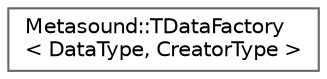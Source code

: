 digraph "Graphical Class Hierarchy"
{
 // INTERACTIVE_SVG=YES
 // LATEX_PDF_SIZE
  bgcolor="transparent";
  edge [fontname=Helvetica,fontsize=10,labelfontname=Helvetica,labelfontsize=10];
  node [fontname=Helvetica,fontsize=10,shape=box,height=0.2,width=0.4];
  rankdir="LR";
  Node0 [id="Node000000",label="Metasound::TDataFactory\l\< DataType, CreatorType \>",height=0.2,width=0.4,color="grey40", fillcolor="white", style="filled",URL="$d3/d70/structMetasound_1_1TDataFactory.html",tooltip="A base factory type for creating objects related to Metasound DataTypes."];
}
